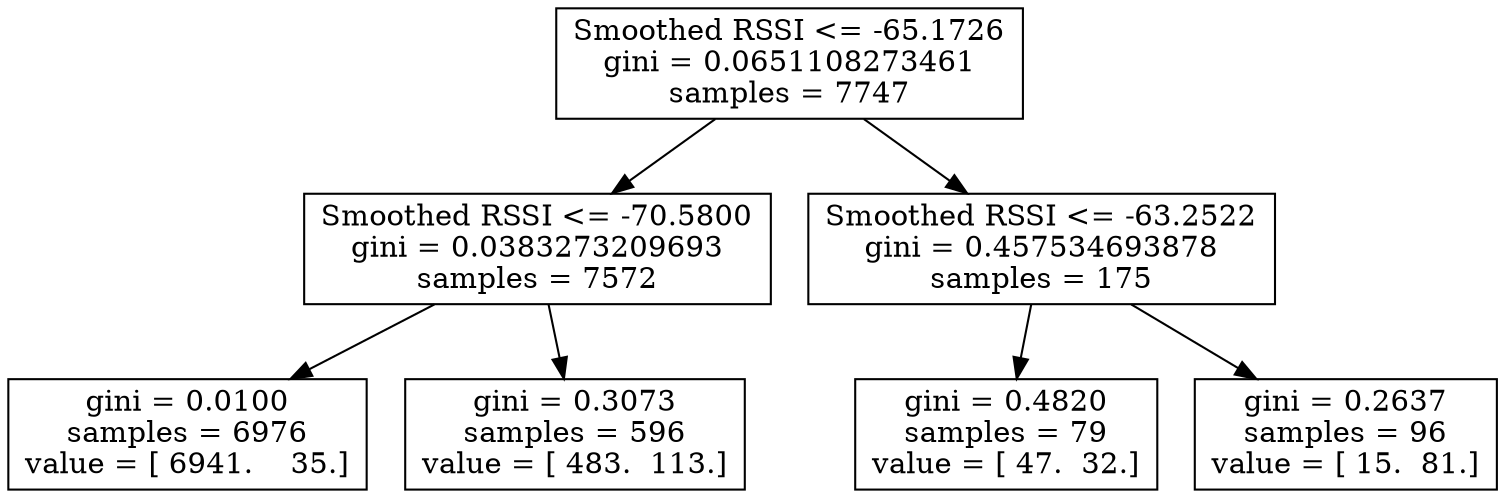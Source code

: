 digraph Tree {
0 [label="Smoothed RSSI <= -65.1726\ngini = 0.0651108273461\nsamples = 7747", shape="box"] ;
1 [label="Smoothed RSSI <= -70.5800\ngini = 0.0383273209693\nsamples = 7572", shape="box"] ;
0 -> 1 ;
2 [label="gini = 0.0100\nsamples = 6976\nvalue = [ 6941.    35.]", shape="box"] ;
1 -> 2 ;
3 [label="gini = 0.3073\nsamples = 596\nvalue = [ 483.  113.]", shape="box"] ;
1 -> 3 ;
4 [label="Smoothed RSSI <= -63.2522\ngini = 0.457534693878\nsamples = 175", shape="box"] ;
0 -> 4 ;
5 [label="gini = 0.4820\nsamples = 79\nvalue = [ 47.  32.]", shape="box"] ;
4 -> 5 ;
6 [label="gini = 0.2637\nsamples = 96\nvalue = [ 15.  81.]", shape="box"] ;
4 -> 6 ;
}
